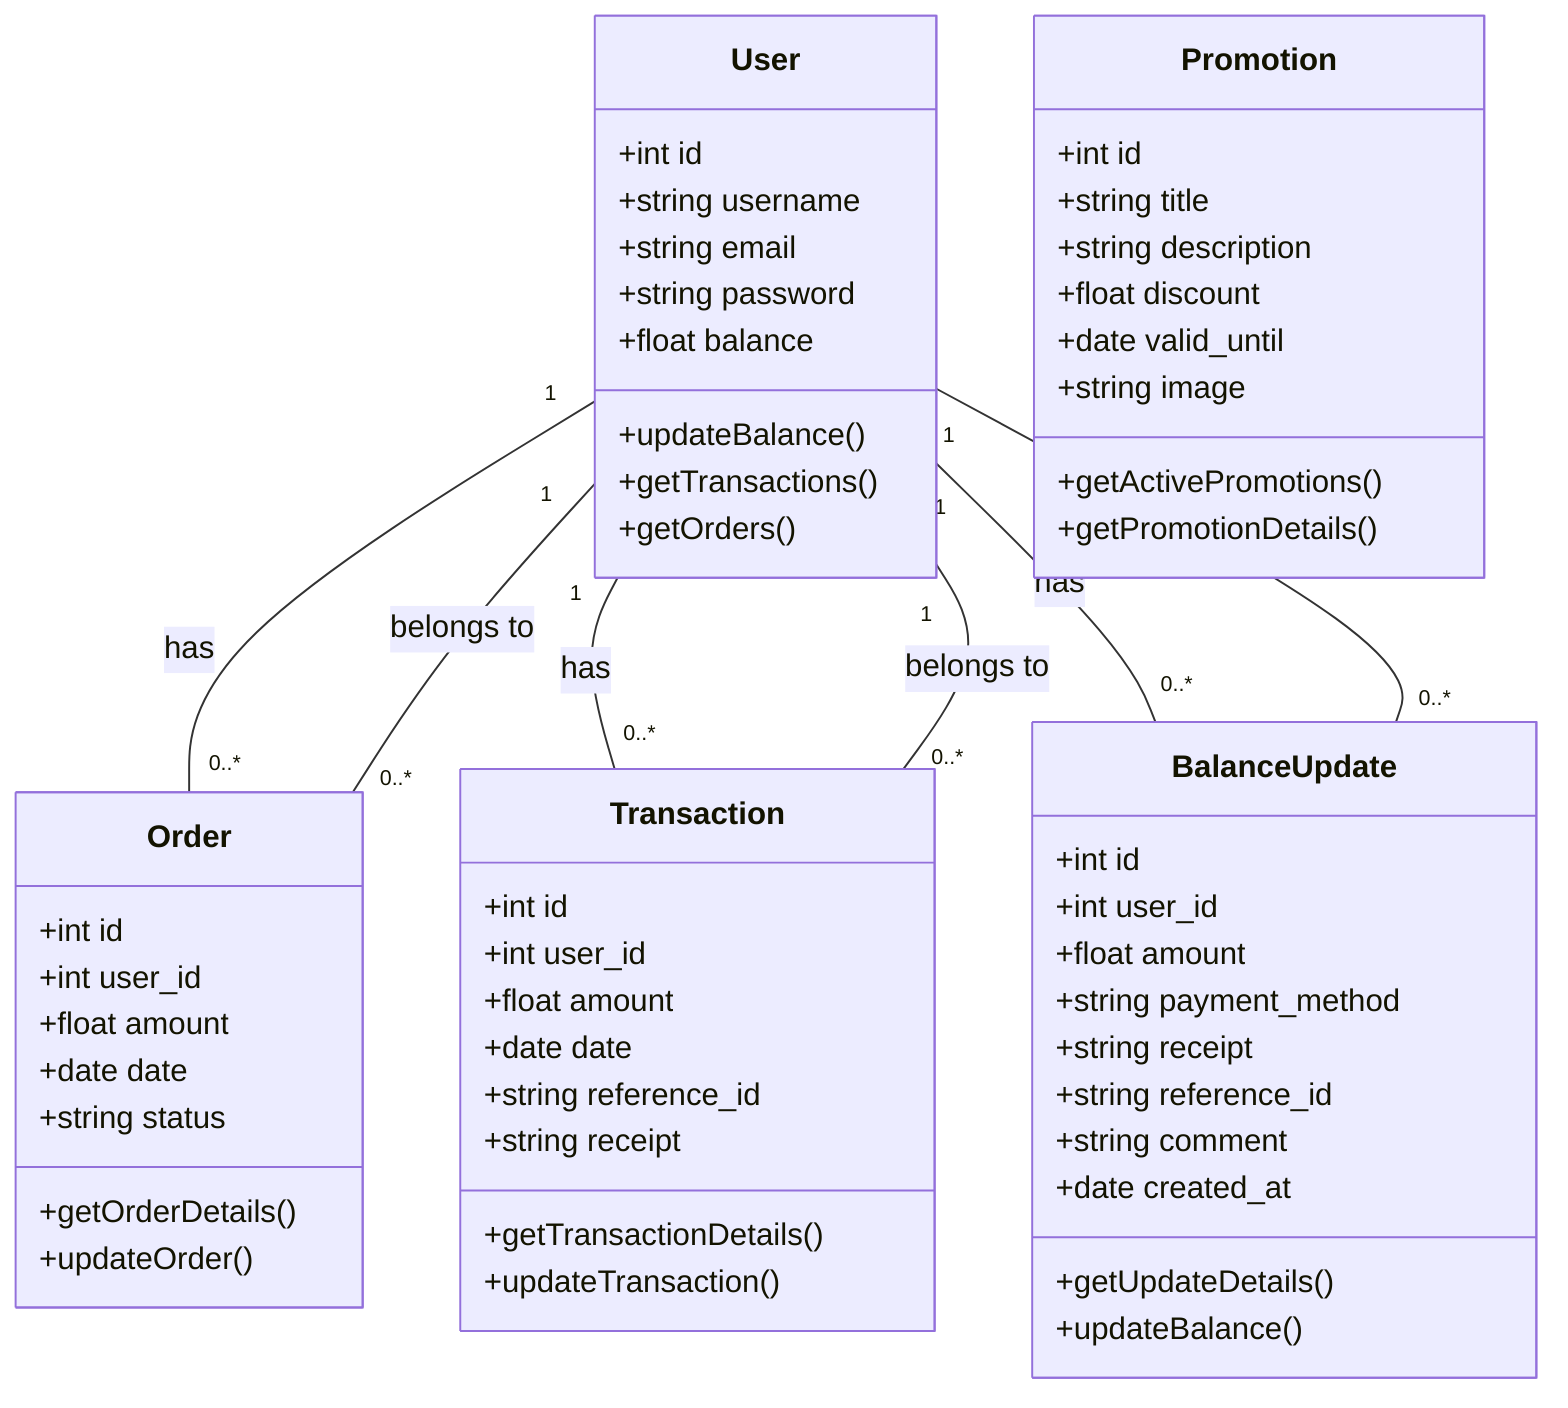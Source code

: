 classDiagram
    %% Users
    class User {
        +int id
        +string username
        +string email
        +string password
        +float balance
        +updateBalance()
        +getTransactions()
        +getOrders()
    }

    %% Orders
    class Order {
        +int id
        +int user_id
        +float amount
        +date date
        +string status
        +getOrderDetails()
        +updateOrder()
    }

    %% Transactions
    class Transaction {
        +int id
        +int user_id
        +float amount
        +date date
        +string reference_id
        +string receipt
        +getTransactionDetails()
        +updateTransaction()
    }

    %% Promotions
    class Promotion {
        +int id
        +string title
        +string description
        +float discount
        +date valid_until
        +string image
        +getActivePromotions()
        +getPromotionDetails()
    }

    %% Balance Updates
    class BalanceUpdate {
        +int id
        +int user_id
        +float amount
        +string payment_method
        +string receipt
        +string reference_id
        +string comment
        +date created_at
        +getUpdateDetails()
        +updateBalance()
    }

    %% Relationships
    User "1" -- "0..*" Order : has
    User "1" -- "0..*" Transaction : has
    User "1" -- "0..*" BalanceUpdate : has
    Order "0..*" -- "1" User : belongs to
    Transaction "0..*" -- "1" User : belongs to
    BalanceUpdate "0..*" -- "1" User : belongs to